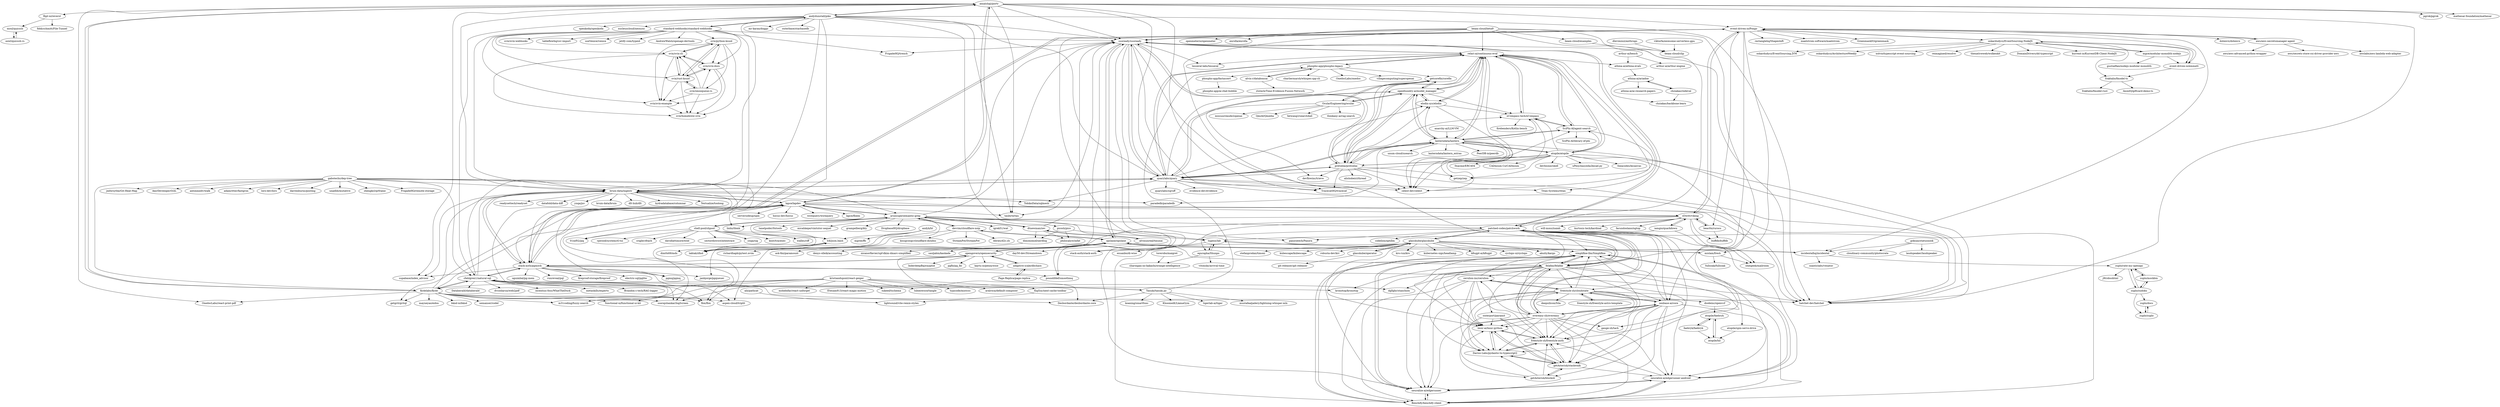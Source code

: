 digraph G {
"moul/quicssh" -> "oowl/quicssh-rs"
"torerobo/maigret" -> "sharingan-no-kakashi/orange-intelligence"
"oskardudycz/EventSourcing.NodeJS" -> "event-driven-io/emmett"
"oskardudycz/EventSourcing.NodeJS" -> "mgce/modular-monolith-nodejs"
"oskardudycz/EventSourcing.NodeJS" -> "xolvio/typescript-event-sourcing" ["e"=1]
"oskardudycz/EventSourcing.NodeJS" -> "reimagined/resolve" ["e"=1]
"oskardudycz/EventSourcing.NodeJS" -> "thenativeweb/wolkenkit" ["e"=1]
"oskardudycz/EventSourcing.NodeJS" -> "DomainDrivers/dd-typescript" ["e"=1]
"oskardudycz/EventSourcing.NodeJS" -> "kurrent-io/KurrentDB-Client-NodeJS" ["e"=1]
"oskardudycz/EventSourcing.NodeJS" -> "fraktalio/fmodel-ts"
"oskardudycz/EventSourcing.NodeJS" -> "oskardudycz/EventSourcing.JVM" ["e"=1]
"oskardudycz/EventSourcing.NodeJS" -> "oskardudycz/ArchitectureWeekly" ["e"=1]
"oskardudycz/EventSourcing.NodeJS" -> "event-driven-io/Pongo"
"mgce/modular-monolith-nodejs" -> "gustialfian/nodejs-modular-monolith"
"mgce/modular-monolith-nodejs" -> "oskardudycz/EventSourcing.NodeJS"
"mgce/modular-monolith-nodejs" -> "event-driven-io/emmett"
"svix/python-ksuid" -> "svix/svix-cli"
"svix/python-ksuid" -> "svix/svix-docs"
"svix/python-ksuid" -> "svix/rust-ksuid"
"svix/python-ksuid" -> "svix/homebrew-svix"
"svix/python-ksuid" -> "svix/svix-example"
"svix/python-ksuid" -> "svix/omniqueue-rs"
"svix/svix-docs" -> "svix/svix-cli"
"svix/svix-docs" -> "svix/homebrew-svix"
"svix/svix-docs" -> "svix/rust-ksuid"
"svix/svix-docs" -> "svix/svix-example"
"svix/svix-cli" -> "svix/svix-docs"
"svix/svix-cli" -> "svix/rust-ksuid"
"svix/svix-cli" -> "svix/homebrew-svix"
"svix/svix-cli" -> "svix/svix-example"
"svix/svix-cli" -> "svix/python-ksuid"
"zuplo/docs" -> "zuplo/zuplo"
"fraktalio/fmodel-ts" -> "AxonIQ/giftcard-demo-ts"
"fraktalio/fmodel-ts" -> "fraktalio/fmodel-rust"
"svix/rust-ksuid" -> "svix/svix-docs"
"svix/rust-ksuid" -> "svix/svix-cli"
"svix/rust-ksuid" -> "svix/homebrew-svix"
"svix/rust-ksuid" -> "svix/svix-example"
"svix/rust-ksuid" -> "svix/omniqueue-rs"
"svix/rust-ksuid" -> "svix/python-ksuid"
"faebryk/faebryk" -> "atopile/hil"
"faebryk/faebryk" -> "atopile/faebryk"
"picosh/pico" -> "philocalyst/infat"
"picosh/pico" -> "dimonomid/nerdlog"
"picosh/pico" -> "lugenx/lab"
"gabotechs/dep-tree" -> "arunsupe/semantic-grep"
"gabotechs/dep-tree" -> "cfahlgren1/natural-sql"
"gabotechs/dep-tree" -> "jmforsythe/Git-Heat-Map" ["e"=1]
"gabotechs/dep-tree" -> "AmrDeveloper/GQL" ["e"=1]
"gabotechs/dep-tree" -> "bruin-data/ingestr"
"gabotechs/dep-tree" -> "antonmedv/walk" ["e"=1]
"gabotechs/dep-tree" -> "flydelabs/flyde"
"gabotechs/dep-tree" -> "adamritter/fastgron" ["e"=1]
"gabotechs/dep-tree" -> "linhx/tbmk" ["e"=1]
"gabotechs/dep-tree" -> "loro-dev/loro" ["e"=1]
"gabotechs/dep-tree" -> "darrenburns/posting" ["e"=1]
"gabotechs/dep-tree" -> "unadlib/mutative" ["e"=1]
"gabotechs/dep-tree" -> "zhengkyl/qrframe" ["e"=1]
"gabotechs/dep-tree" -> "01mf02/jaq" ["e"=1]
"gabotechs/dep-tree" -> "FrigadeHQ/remote-storage" ["e"=1]
"flydelabs/flyde" -> "hatchet-dev/hatchet" ["e"=1]
"flydelabs/flyde" -> "cfahlgren1/natural-sql"
"flydelabs/flyde" -> "soorajshankar/logScreen"
"flydelabs/flyde" -> "semanser/codel" ["e"=1]
"flydelabs/flyde" -> "amalshaji/portr"
"flydelabs/flyde" -> "mayneyao/eidos" ["e"=1]
"flydelabs/flyde" -> "lapce/lapdev"
"flydelabs/flyde" -> "functional-ui/functional-ui-kit" ["e"=1]
"flydelabs/flyde" -> "bruin-data/ingestr"
"flydelabs/flyde" -> "aspen-cloud/triplit" ["e"=1]
"flydelabs/flyde" -> "flox/flox" ["e"=1]
"flydelabs/flyde" -> "OnedocLabs/react-print-pdf" ["e"=1]
"flydelabs/flyde" -> "getgrit/gritql" ["e"=1]
"flydelabs/flyde" -> "m31coding/fuzzy-search" ["e"=1]
"flydelabs/flyde" -> "bknd-io/bknd" ["e"=1]
"glasskube/operator" -> "git-releaser/git-releaser"
"glasskube/operator" -> "glasskube/glasskube"
"phospho-app/phospho-legacy" -> "phospho-app/fastassert"
"phospho-app/phospho-legacy" -> "OnedocLabs/onedoc"
"phospho-app/phospho-legacy" -> "relari-ai/continuous-eval"
"phospho-app/phospho-legacy" -> "getcorefin/corefin"
"phospho-app/phospho-legacy" -> "villagecomputing/superopenai"
"phospho-app/phospho-legacy" -> "charliermarsh/whisper.cpp-cli"
"phospho-app/phospho-legacy" -> "alvin-r/databonsai"
"lanterndata/lantern" -> "nCompass-tech/nCompass"
"lanterndata/lantern" -> "celest-dev/celest" ["e"=1]
"lanterndata/lantern" -> "relari-ai/continuous-eval"
"lanterndata/lantern" -> "SciPhi-AI/agent-search"
"lanterndata/lantern" -> "getzep/zep" ["e"=1]
"lanterndata/lantern" -> "openfoundry-ai/model_manager"
"lanterndata/lantern" -> "atopile/atopile"
"lanterndata/lantern" -> "quarylabs/quary"
"lanterndata/lantern" -> "paradedb/paradedb" ["e"=1]
"lanterndata/lantern" -> "hatchet-dev/hatchet" ["e"=1]
"lanterndata/lantern" -> "pretzelai/pretzelai"
"lanterndata/lantern" -> "lanterndata/lantern_extras"
"lanterndata/lantern" -> "elodin-sys/elodin"
"lanterndata/lantern" -> "PeerDB-io/peerdb" ["e"=1]
"lanterndata/lantern" -> "unum-cloud/usearch" ["e"=1]
"standard-webhooks/standard-webhooks" -> "svix/svix-webhooks" ["e"=1]
"standard-webhooks/standard-webhooks" -> "andydunstall/piko"
"standard-webhooks/standard-webhooks" -> "tableflowhq/csv-import" ["e"=1]
"standard-webhooks/standard-webhooks" -> "svix/rust-ksuid"
"standard-webhooks/standard-webhooks" -> "svix/svix-docs"
"standard-webhooks/standard-webhooks" -> "ssoready/ssoready"
"standard-webhooks/standard-webhooks" -> "FrigadeHQ/trench" ["e"=1]
"standard-webhooks/standard-webhooks" -> "useVenice/venice" ["e"=1]
"standard-webhooks/standard-webhooks" -> "svix/svix-example"
"standard-webhooks/standard-webhooks" -> "bruin-data/ingestr"
"standard-webhooks/standard-webhooks" -> "jetify-com/typeid" ["e"=1]
"standard-webhooks/standard-webhooks" -> "svix/svix-cli"
"standard-webhooks/standard-webhooks" -> "AndrewWalsh/openapi-devtools" ["e"=1]
"standard-webhooks/standard-webhooks" -> "stack-auth/pgmock"
"standard-webhooks/standard-webhooks" -> "svix/python-ksuid"
"anarchy-ai/LLM-VM" -> "lanterndata/lantern"
"event-driven-io/emmett" -> "oskardudycz/EventSourcing.NodeJS"
"event-driven-io/emmett" -> "fraktalio/fmodel-ts"
"svix/omniqueue-rs" -> "svix/homebrew-svix"
"svix/omniqueue-rs" -> "svix/svix-docs"
"svix/omniqueue-rs" -> "svix/svix-example"
"svix/omniqueue-rs" -> "svix/rust-ksuid"
"svix/omniqueue-rs" -> "svix/svix-cli"
"oowl/quicssh-rs" -> "moul/quicssh"
"arthur-ai/bench" -> "arthur-ai/arthur-engine"
"arthur-ai/bench" -> "athina-ai/athina-evals"
"h4l/json.bash" -> "laktak/zfind"
"h4l/json.bash" -> "dim0x69/mdx"
"svix/svix-example" -> "svix/homebrew-svix"
"athina-ai/ariadne" -> "chziakas/redeval"
"athina-ai/ariadne" -> "chziakas/backbone-learn"
"athina-ai/ariadne" -> "athina-ai/ai-research-papers"
"zuplo/rate-my-openapi" -> "zuplo/mockbin"
"zuplo/rate-my-openapi" -> "j9t/obsohtml"
"zuplo/rate-my-openapi" -> "zuplo/zudoku"
"beam-cloud/examples" -> "beam-cloud/clip"
"dleviminzi/anthrogo" -> "beam-cloud/clip"
"zuplo/zuplo" -> "zuplo/docs"
"quarylabs/quary" -> "pretzelai/pretzelai"
"quarylabs/quary" -> "quarylabs/sqruff" ["e"=1]
"quarylabs/quary" -> "ssoready/ssoready"
"quarylabs/quary" -> "relari-ai/continuous-eval"
"quarylabs/quary" -> "TobikoData/sqlmesh" ["e"=1]
"quarylabs/quary" -> "hatchet-dev/hatchet" ["e"=1]
"quarylabs/quary" -> "TracecatHQ/tracecat" ["e"=1]
"quarylabs/quary" -> "getcorefin/corefin"
"quarylabs/quary" -> "evidence-dev/evidence" ["e"=1]
"quarylabs/quary" -> "openfoundry-ai/model_manager"
"quarylabs/quary" -> "lanterndata/lantern"
"quarylabs/quary" -> "celest-dev/celest" ["e"=1]
"quarylabs/quary" -> "elodin-sys/elodin"
"quarylabs/quary" -> "Titan-Systems/titan" ["e"=1]
"quarylabs/quary" -> "bruin-data/ingestr"
"amalshaji/portr" -> "andydunstall/piko"
"amalshaji/portr" -> "lapce/lapdev"
"amalshaji/portr" -> "taubyte/tau" ["e"=1]
"amalshaji/portr" -> "bruin-data/ingestr"
"amalshaji/portr" -> "event-driven-io/Pongo"
"amalshaji/portr" -> "ssoready/ssoready"
"amalshaji/portr" -> "flydelabs/flyde"
"amalshaji/portr" -> "OnedocLabs/react-print-pdf" ["e"=1]
"amalshaji/portr" -> "hatchet-dev/hatchet" ["e"=1]
"amalshaji/portr" -> "quarylabs/quary"
"amalshaji/portr" -> "supabase/index_advisor" ["e"=1]
"amalshaji/portr" -> "TracecatHQ/tracecat" ["e"=1]
"amalshaji/portr" -> "pgrok/pgrok" ["e"=1]
"amalshaji/portr" -> "mathesar-foundation/mathesar" ["e"=1]
"amalshaji/portr" -> "flipt-io/reverst"
"flipt-io/reverst" -> "fiddyschmitt/File-Tunnel" ["e"=1]
"flipt-io/reverst" -> "moul/quicssh"
"elodin-sys/elodin" -> "nCompass-tech/nCompass"
"elodin-sys/elodin" -> "celest-dev/celest" ["e"=1]
"elodin-sys/elodin" -> "relari-ai/continuous-eval"
"elodin-sys/elodin" -> "openfoundry-ai/model_manager"
"kristiandupont/react-geiger" -> "mohebifar/react-unforget" ["e"=1]
"kristiandupont/react-geiger" -> "m31coding/fuzzy-search" ["e"=1]
"kristiandupont/react-geiger" -> "soorajshankar/logScreen"
"kristiandupont/react-geiger" -> "Etesam913/react-magic-motion" ["e"=1]
"kristiandupont/react-geiger" -> "KajSzy/next-cache-toolbar"
"kristiandupont/react-geiger" -> "functional-ui/functional-ui-kit" ["e"=1]
"kristiandupont/react-geiger" -> "lukeed/tschema" ["e"=1]
"kristiandupont/react-geiger" -> "lubieowoce/tangle" ["e"=1]
"kristiandupont/react-geiger" -> "flydelabs/flyde"
"kristiandupont/react-geiger" -> "typicode/mistcss" ["e"=1]
"kristiandupont/react-geiger" -> "aralroca/default-composer"
"pretzelai/pretzelai" -> "quarylabs/quary"
"pretzelai/pretzelai" -> "TracecatHQ/tracecat" ["e"=1]
"pretzelai/pretzelai" -> "ssoready/ssoready"
"pretzelai/pretzelai" -> "openfoundry-ai/model_manager"
"pretzelai/pretzelai" -> "relari-ai/continuous-eval"
"pretzelai/pretzelai" -> "celest-dev/celest" ["e"=1]
"pretzelai/pretzelai" -> "lanterndata/lantern"
"pretzelai/pretzelai" -> "nCompass-tech/nCompass"
"pretzelai/pretzelai" -> "hatchet-dev/hatchet" ["e"=1]
"pretzelai/pretzelai" -> "SciPhi-AI/agent-search"
"pretzelai/pretzelai" -> "elodin-sys/elodin"
"pretzelai/pretzelai" -> "devflowinc/trieve" ["e"=1]
"pretzelai/pretzelai" -> "getcorefin/corefin"
"pretzelai/pretzelai" -> "getzep/zep" ["e"=1]
"pretzelai/pretzelai" -> "alishobeiri/thread" ["e"=1]
"shell-pool/shpool" -> "arunsupe/semantic-grep"
"shell-pool/shpool" -> "h4l/json.bash"
"shell-pool/shpool" -> "davidlattimore/wild" ["e"=1]
"shell-pool/shpool" -> "sectordistrict/intentrace" ["e"=1]
"shell-pool/shpool" -> "ynqa/sig" ["e"=1]
"shell-pool/shpool" -> "01mf02/jaq" ["e"=1]
"shell-pool/shpool" -> "kxxt/tracexec"
"shell-pool/shpool" -> "walles/riff" ["e"=1]
"shell-pool/shpool" -> "rgwood/systemctl-tui" ["e"=1]
"shell-pool/shpool" -> "flox/flox" ["e"=1]
"shell-pool/shpool" -> "crigler/dtach" ["e"=1]
"glasskube/glasskube" -> "kubernetes-sigs/headlamp" ["e"=1]
"glasskube/glasskube" -> "patched-codes/patchwork"
"glasskube/glasskube" -> "k8sgpt-ai/k8sgpt" ["e"=1]
"glasskube/glasskube" -> "simplifine-llm/Simplifine"
"glasskube/glasskube" -> "felafax/felafax"
"glasskube/glasskube" -> "glasskube/operator"
"glasskube/glasskube" -> "cyclops-ui/cyclops" ["e"=1]
"glasskube/glasskube" -> "akuity/kargo" ["e"=1]
"glasskube/glasskube" -> "Benchify/benchify-client"
"glasskube/glasskube" -> "stefanprodan/timoni" ["e"=1]
"glasskube/glasskube" -> "kubescape/kubescape" ["e"=1]
"glasskube/glasskube" -> "robusta-dev/krr" ["e"=1]
"glasskube/glasskube" -> "neuralize-ai/edgerunner"
"glasskube/glasskube" -> "stack-auth/stack-auth" ["e"=1]
"glasskube/glasskube" -> "kro-run/kro" ["e"=1]
"goksan/statusnook" -> "laudspeaker/laudspeaker" ["e"=1]
"goksan/statusnook" -> "incidentalhq/incidental"
"goksan/statusnook" -> "cloudinary-community/photocrate"
"lapce/lapdev" -> "bruin-data/ingestr"
"lapce/lapdev" -> "amalshaji/portr"
"lapce/lapdev" -> "hatchet-dev/hatchet" ["e"=1]
"lapce/lapdev" -> "hocus-dev/hocus" ["e"=1]
"lapce/lapdev" -> "wirequery/wirequery"
"lapce/lapdev" -> "getgrit/gritql" ["e"=1]
"lapce/lapdev" -> "flox/flox" ["e"=1]
"lapce/lapdev" -> "arunsupe/semantic-grep"
"lapce/lapdev" -> "stack-auth/pgmock"
"lapce/lapdev" -> "lapce/floem" ["e"=1]
"lapce/lapdev" -> "d3witt/viking"
"lapce/lapdev" -> "soorajshankar/logScreen"
"lapce/lapdev" -> "ssoready/ssoready"
"lapce/lapdev" -> "serversideup/spin" ["e"=1]
"lapce/lapdev" -> "taubyte/tau" ["e"=1]
"atopile/atopile" -> "celest-dev/celest" ["e"=1]
"atopile/atopile" -> "nCompass-tech/nCompass"
"atopile/atopile" -> "relari-ai/continuous-eval"
"atopile/atopile" -> "atopile/spin-servo-drive"
"atopile/atopile" -> "lanterndata/lantern"
"atopile/atopile" -> "CADmium-Co/CADmium" ["e"=1]
"atopile/atopile" -> "devbisme/skidl" ["e"=1]
"atopile/atopile" -> "SciPhi-AI/agent-search"
"atopile/atopile" -> "uPesy/easyeda2kicad.py" ["e"=1]
"atopile/atopile" -> "theacodes/kicanvas" ["e"=1]
"atopile/atopile" -> "getzep/zep" ["e"=1]
"atopile/atopile" -> "quarylabs/quary"
"atopile/atopile" -> "hatchet-dev/hatchet" ["e"=1]
"atopile/atopile" -> "pretzelai/pretzelai"
"atopile/atopile" -> "0xacme/ERC404" ["e"=1]
"bruin-data/ingestr" -> "bruin-data/bruin" ["e"=1]
"bruin-data/ingestr" -> "dlt-hub/dlt" ["e"=1]
"bruin-data/ingestr" -> "TobikoData/sqlmesh" ["e"=1]
"bruin-data/ingestr" -> "lapce/lapdev"
"bruin-data/ingestr" -> "hatchet-dev/hatchet" ["e"=1]
"bruin-data/ingestr" -> "quarylabs/quary"
"bruin-data/ingestr" -> "hydradatabase/columnar" ["e"=1]
"bruin-data/ingestr" -> "Textualize/toolong" ["e"=1]
"bruin-data/ingestr" -> "readysettech/readyset" ["e"=1]
"bruin-data/ingestr" -> "datafold/data-diff" ["e"=1]
"bruin-data/ingestr" -> "paradedb/paradedb" ["e"=1]
"bruin-data/ingestr" -> "flox/flox" ["e"=1]
"bruin-data/ingestr" -> "stack-auth/pgmock"
"bruin-data/ingestr" -> "ynqa/jnv" ["e"=1]
"bruin-data/ingestr" -> "supabase/index_advisor" ["e"=1]
"andydunstall/piko" -> "amalshaji/portr"
"andydunstall/piko" -> "hatchet-dev/hatchet" ["e"=1]
"andydunstall/piko" -> "taubyte/tau" ["e"=1]
"andydunstall/piko" -> "standard-webhooks/standard-webhooks"
"andydunstall/piko" -> "quarylabs/quary"
"andydunstall/piko" -> "ssoready/ssoready"
"andydunstall/piko" -> "pgmq/pgmq" ["e"=1]
"andydunstall/piko" -> "bruin-data/ingestr"
"andydunstall/piko" -> "openkoda/openkoda" ["e"=1]
"andydunstall/piko" -> "cfahlgren1/natural-sql"
"andydunstall/piko" -> "nucleuscloud/neosync" ["e"=1]
"andydunstall/piko" -> "mr-karan/doggo" ["e"=1]
"andydunstall/piko" -> "stack-auth/pgmock"
"andydunstall/piko" -> "picosh/pico"
"andydunstall/piko" -> "outerbase/starbasedb" ["e"=1]
"beac0n/ruroco" -> "buffdb/buffdb"
"beac0n/ruroco" -> "d3witt/viking"
"ssoready/ssoready" -> "quarylabs/quary"
"ssoready/ssoready" -> "relari-ai/continuous-eval"
"ssoready/ssoready" -> "hatchet-dev/hatchet" ["e"=1]
"ssoready/ssoready" -> "patched-codes/patchwork"
"ssoready/ssoready" -> "pretzelai/pretzelai"
"ssoready/ssoready" -> "tesseral-labs/tesseral"
"ssoready/ssoready" -> "TracecatHQ/tracecat" ["e"=1]
"ssoready/ssoready" -> "event-driven-io/Pongo"
"ssoready/ssoready" -> "opslane/opslane"
"ssoready/ssoready" -> "celest-dev/celest" ["e"=1]
"ssoready/ssoready" -> "stack-auth/stack-auth" ["e"=1]
"ssoready/ssoready" -> "taubyte/tau" ["e"=1]
"ssoready/ssoready" -> "FrigadeHQ/trench" ["e"=1]
"ssoready/ssoready" -> "aspen-cloud/triplit" ["e"=1]
"ssoready/ssoready" -> "panoratech/Panora" ["e"=1]
"freestyle-sh/freestyle-astro-template" -> "freestyle-sh/cloudstate"
"alii/pathcat" -> "lightsound/vite-remix-stylex"
"OcularEngineering/ocular" -> "getcorefin/corefin"
"OcularEngineering/ocular" -> "openfoundry-ai/model_manager"
"OcularEngineering/ocular" -> "devflowinc/trieve" ["e"=1]
"OcularEngineering/ocular" -> "QmiAI/Qmedia" ["e"=1]
"OcularEngineering/ocular" -> "fatwang2/search4all" ["e"=1]
"OcularEngineering/ocular" -> "thinkany-ai/rag-search" ["e"=1]
"OcularEngineering/ocular" -> "missuo/claude2openai"
"patched-codes/patchwork" -> "simplifine-llm/Simplifine"
"patched-codes/patchwork" -> "Benchify/benchify-client"
"patched-codes/patchwork" -> "felafax/felafax"
"patched-codes/patchwork" -> "neuralize-ai/edgerunner"
"patched-codes/patchwork" -> "neuralize-ai/edgerunner-android"
"patched-codes/patchwork" -> "zenbase-ai/core"
"patched-codes/patchwork" -> "overeasy-sh/overeasy"
"patched-codes/patchwork" -> "freestyle-sh/cloudstate"
"patched-codes/patchwork" -> "ssoready/ssoready"
"patched-codes/patchwork" -> "lmnr-ai/lmnr-python"
"patched-codes/patchwork" -> "glasskube/glasskube"
"patched-codes/patchwork" -> "codelion/optillm" ["e"=1]
"patched-codes/patchwork" -> "gauge-sh/tach" ["e"=1]
"patched-codes/patchwork" -> "freestyle-sh/freestyle-auth"
"patched-codes/patchwork" -> "panoratech/Panora" ["e"=1]
"overeasy-sh/overeasy" -> "lmnr-ai/lmnr-python"
"overeasy-sh/overeasy" -> "freestyle-sh/freestyle-auth"
"overeasy-sh/overeasy" -> "zenbase-ai/core"
"overeasy-sh/overeasy" -> "getAsterisk/stackwalk"
"overeasy-sh/overeasy" -> "Darius-Labs/pydantic-to-typescript2"
"overeasy-sh/overeasy" -> "simplifine-llm/Simplifine"
"overeasy-sh/overeasy" -> "Benchify/benchify-client"
"overeasy-sh/overeasy" -> "neuralize-ai/edgerunner"
"overeasy-sh/overeasy" -> "getAsterisk/blockoli"
"overeasy-sh/overeasy" -> "freestyle-sh/cloudstate"
"overeasy-sh/overeasy" -> "felafax/felafax"
"overeasy-sh/overeasy" -> "patched-codes/patchwork"
"overeasy-sh/overeasy" -> "gauge-sh/tach" ["e"=1]
"overeasy-sh/overeasy" -> "neuralize-ai/edgerunner-android"
"overeasy-sh/overeasy" -> "cerulion-inc/cerulion"
"adaptive-scale/dbchaos" -> "Page-Replica/page-replica"
"adaptive-scale/dbchaos" -> "opengovern/opensecurity"
"stack-auth/pgmock" -> "supabase/index_advisor" ["e"=1]
"stack-auth/pgmock" -> "event-driven-io/Pongo"
"stack-auth/pgmock" -> "opengovern/opensecurity"
"stack-auth/pgmock" -> "oguimbal/pg-mem" ["e"=1]
"stack-auth/pgmock" -> "runreveal/pql" ["e"=1]
"stack-auth/pgmock" -> "bruin-data/ingestr"
"stack-auth/pgmock" -> "poundifdef/smoothmq" ["e"=1]
"stack-auth/pgmock" -> "lapce/lapdev"
"stack-auth/pgmock" -> "cfahlgren1/natural-sql"
"stack-auth/pgmock" -> "fireproof-storage/fireproof" ["e"=1]
"stack-auth/pgmock" -> "pgmq/pgmq" ["e"=1]
"stack-auth/pgmock" -> "electric-sql/pglite" ["e"=1]
"stack-auth/pgmock" -> "janbjorge/pgqueuer" ["e"=1]
"stack-auth/pgmock" -> "aspen-cloud/triplit" ["e"=1]
"stack-auth/pgmock" -> "hatchet-dev/hatchet" ["e"=1]
"relari-ai/continuous-eval" -> "nCompass-tech/nCompass"
"relari-ai/continuous-eval" -> "celest-dev/celest" ["e"=1]
"relari-ai/continuous-eval" -> "lanterndata/lantern"
"relari-ai/continuous-eval" -> "SciPhi-AI/agent-search"
"relari-ai/continuous-eval" -> "quarylabs/quary"
"relari-ai/continuous-eval" -> "elodin-sys/elodin"
"relari-ai/continuous-eval" -> "phospho-app/phospho-legacy"
"relari-ai/continuous-eval" -> "atopile/atopile"
"relari-ai/continuous-eval" -> "ssoready/ssoready"
"relari-ai/continuous-eval" -> "athina-ai/athina-evals"
"relari-ai/continuous-eval" -> "tesseral-labs/tesseral"
"relari-ai/continuous-eval" -> "openfoundry-ai/model_manager"
"relari-ai/continuous-eval" -> "getzep/zep" ["e"=1]
"relari-ai/continuous-eval" -> "pretzelai/pretzelai"
"relari-ai/continuous-eval" -> "Titan-Systems/titan" ["e"=1]
"incidentalhq/incidental" -> "opslane/opslane"
"incidentalhq/incidental" -> "nianticlabs/venator"
"incidentalhq/incidental" -> "zuplo/rate-my-openapi"
"cfahlgren1/natural-sql" -> "Dataherald/dataherald" ["e"=1]
"cfahlgren1/natural-sql" -> "dvcoolarun/web2pdf" ["e"=1]
"cfahlgren1/natural-sql" -> "Desbordante/desbordante-core"
"cfahlgren1/natural-sql" -> "kronotop/kronotop"
"cfahlgren1/natural-sql" -> "Tanuki/tanuki.py"
"cfahlgren1/natural-sql" -> "soorajshankar/logScreen"
"cfahlgren1/natural-sql" -> "flydelabs/flyde"
"cfahlgren1/natural-sql" -> "incentius-foss/WhatTheDuck" ["e"=1]
"cfahlgren1/natural-sql" -> "dgllghr/stanchion" ["e"=1]
"cfahlgren1/natural-sql" -> "m31coding/fuzzy-search" ["e"=1]
"cfahlgren1/natural-sql" -> "metaskills/experts" ["e"=1]
"cfahlgren1/natural-sql" -> "quarylabs/quary"
"cfahlgren1/natural-sql" -> "Brandon-c-tech/RAG-logger"
"cfahlgren1/natural-sql" -> "stack-auth/pgmock"
"cfahlgren1/natural-sql" -> "bruin-data/ingestr"
"KajSzy/next-cache-toolbar" -> "lightsound/vite-remix-stylex"
"beam-cloud/beta9" -> "beam-cloud/examples"
"beam-cloud/beta9" -> "relari-ai/continuous-eval"
"beam-cloud/beta9" -> "zenbase-ai/core"
"beam-cloud/beta9" -> "felafax/felafax"
"beam-cloud/beta9" -> "ssoready/ssoready"
"beam-cloud/beta9" -> "beam-cloud/clip"
"beam-cloud/beta9" -> "enrolla/enrolla" ["e"=1]
"beam-cloud/beta9" -> "patched-codes/patchwork"
"beam-cloud/beta9" -> "openmeterio/openmeter" ["e"=1]
"SciPhi-AI/agent-search" -> "nCompass-tech/nCompass"
"SciPhi-AI/agent-search" -> "celest-dev/celest" ["e"=1]
"SciPhi-AI/agent-search" -> "relari-ai/continuous-eval"
"SciPhi-AI/agent-search" -> "lanterndata/lantern"
"SciPhi-AI/agent-search" -> "SciPhi-AI/library-of-phi" ["e"=1]
"Tanuki/tanuki.py" -> "koaning/smartfunc" ["e"=1]
"Tanuki/tanuki.py" -> "cfahlgren1/natural-sql"
"Tanuki/tanuki.py" -> "KhoomeiK/LlamaGym" ["e"=1]
"Tanuki/tanuki.py" -> "tigerlab-ai/tiger" ["e"=1]
"Tanuki/tanuki.py" -> "mustafaaljadery/lightning-whisper-mlx" ["e"=1]
"Tanuki/tanuki.py" -> "phospho-app/phospho-legacy"
"Tanuki/tanuki.py" -> "Desbordante/desbordante-core"
"andyk/ht" -> "laktak/zfind"
"andyk/ht" -> "h4l/json.bash"
"andyk/ht" -> "mgree/ffs" ["e"=1]
"Page-Replica/page-replica" -> "adaptive-scale/dbchaos"
"getcorefin/corefin" -> "OcularEngineering/ocular"
"getcorefin/corefin" -> "openfoundry-ai/model_manager"
"athina-ai/athina-evals" -> "athina-ai/ariadne"
"iamgio/quarkdown" -> "d3witt/viking"
"iamgio/quarkdown" -> "lugenx/lab"
"iamgio/quarkdown" -> "seatgeek/mailroom" ["e"=1]
"alvin-r/databonsai" -> "ztxtech/Time-Evidence-Fusion-Network"
"alvin-r/databonsai" -> "phospho-app/phospho-legacy"
"chziakas/redeval" -> "chziakas/backbone-learn"
"chziakas/redeval" -> "athina-ai/ariadne"
"openfoundry-ai/model_manager" -> "getcorefin/corefin"
"openfoundry-ai/model_manager" -> "nCompass-tech/nCompass"
"openfoundry-ai/model_manager" -> "OcularEngineering/ocular"
"openfoundry-ai/model_manager" -> "quarylabs/quary"
"openfoundry-ai/model_manager" -> "elodin-sys/elodin"
"openfoundry-ai/model_manager" -> "relari-ai/continuous-eval"
"openfoundry-ai/model_manager" -> "pretzelai/pretzelai"
"openfoundry-ai/model_manager" -> "lanterndata/lantern"
"opengovern/opensecurity" -> "kaytu-io/pennywise" ["e"=1]
"opengovern/opensecurity" -> "InderdeepBajwa/gitid" ["e"=1]
"opengovern/opensecurity" -> "stack-auth/pgmock"
"opengovern/opensecurity" -> "adaptive-scale/dbchaos"
"opengovern/opensecurity" -> "Desbordante/desbordante-core"
"opengovern/opensecurity" -> "opslane/opslane"
"opengovern/opensecurity" -> "pgflo/pg_flo" ["e"=1]
"atopile/spin-servo-drive" -> "atopile/hil"
"zuplo/mockbin" -> "zuplo/zudoku"
"zuplo/mockbin" -> "zuplo/rate-my-openapi"
"getAsterisk/stackwalk" -> "freestyle-sh/freestyle-auth"
"getAsterisk/stackwalk" -> "getAsterisk/blockoli"
"getAsterisk/stackwalk" -> "lmnr-ai/lmnr-python"
"getAsterisk/stackwalk" -> "Darius-Labs/pydantic-to-typescript2"
"getAsterisk/stackwalk" -> "neuralize-ai/edgerunner-android"
"getAsterisk/blockoli" -> "getAsterisk/stackwalk"
"getAsterisk/blockoli" -> "freestyle-sh/freestyle-auth"
"getAsterisk/blockoli" -> "lmnr-ai/lmnr-python"
"getAsterisk/blockoli" -> "Darius-Labs/pydantic-to-typescript2"
"nCompass-tech/nCompass" -> "celest-dev/celest" ["e"=1]
"nCompass-tech/nCompass" -> "relari-ai/continuous-eval"
"nCompass-tech/nCompass" -> "SciPhi-AI/agent-search"
"nCompass-tech/nCompass" -> "firebenders/Kotlin-bench"
"Benchify/benchify-client" -> "neuralize-ai/edgerunner"
"Benchify/benchify-client" -> "neuralize-ai/edgerunner-android"
"Benchify/benchify-client" -> "simplifine-llm/Simplifine"
"viktorfa/awesome-serverless-gpu" -> "beam-cloud/clip"
"phospho-app/fastassert" -> "phospho-app/ai-chat-bubble"
"devrim/cloudflare-noip" -> "ddries/d2c.sh"
"devrim/cloudflare-noip" -> "kissgyorgy/cloudflare-dyndns"
"devrim/cloudflare-noip" -> "arunsupe/semantic-grep"
"devrim/cloudflare-noip" -> "opslane/opslane"
"devrim/cloudflare-noip" -> "StreamPot/StreamPot" ["e"=1]
"devrim/cloudflare-noip" -> "janbjorge/pgqueuer" ["e"=1]
"d3witt/viking" -> "will-moss/isaiah" ["e"=1]
"d3witt/viking" -> "beac0n/ruroco"
"d3witt/viking" -> "buffdb/buffdb"
"d3witt/viking" -> "iamgio/quarkdown"
"d3witt/viking" -> "kronotop/kronotop"
"d3witt/viking" -> "seatgeek/mailroom" ["e"=1]
"d3witt/viking" -> "event-driven-io/Pongo"
"d3witt/viking" -> "egurapha/Shunpo"
"d3witt/viking" -> "laktak/zfind"
"d3witt/viking" -> "linhx/tbmk" ["e"=1]
"d3witt/viking" -> "kurtosis-tech/kardinal" ["e"=1]
"d3witt/viking" -> "facundoolano/ngtop" ["e"=1]
"event-driven-io/Pongo" -> "event-driven-io/emmett"
"event-driven-io/Pongo" -> "stack-auth/pgmock"
"event-driven-io/Pongo" -> "poundifdef/smoothmq" ["e"=1]
"event-driven-io/Pongo" -> "d3witt/viking"
"event-driven-io/Pongo" -> "ssoready/ssoready"
"event-driven-io/Pongo" -> "aws/aws-secretsmanager-agent"
"event-driven-io/Pongo" -> "dotenvx/dotenvx" ["e"=1]
"event-driven-io/Pongo" -> "incidentalhq/incidental"
"event-driven-io/Pongo" -> "beac0n/ruroco"
"event-driven-io/Pongo" -> "dgllghr/stanchion" ["e"=1]
"event-driven-io/Pongo" -> "mislam/fresh"
"event-driven-io/Pongo" -> "rectanglehq/Shapeshift"
"event-driven-io/Pongo" -> "maelstrom-software/maelstrom" ["e"=1]
"event-driven-io/Pongo" -> "oskardudycz/EventSourcing.NodeJS"
"event-driven-io/Pongo" -> "GreenmaskIO/greenmask" ["e"=1]
"felafax/felafax" -> "Benchify/benchify-client"
"felafax/felafax" -> "simplifine-llm/Simplifine"
"felafax/felafax" -> "neuralize-ai/edgerunner"
"felafax/felafax" -> "neuralize-ai/edgerunner-android"
"felafax/felafax" -> "patched-codes/patchwork"
"felafax/felafax" -> "lmnr-ai/lmnr-python"
"felafax/felafax" -> "freestyle-sh/freestyle-auth"
"felafax/felafax" -> "zenbase-ai/core"
"felafax/felafax" -> "cerulion-inc/cerulion"
"felafax/felafax" -> "freestyle-sh/cloudstate"
"felafax/felafax" -> "Darius-Labs/pydantic-to-typescript2"
"felafax/felafax" -> "overeasy-sh/overeasy"
"felafax/felafax" -> "outerport/paramit"
"felafax/felafax" -> "getAsterisk/stackwalk"
"freestyle-sh/cloudstate" -> "cerulion-inc/cerulion"
"freestyle-sh/cloudstate" -> "freestyle-sh/freestyle-astro-template"
"freestyle-sh/cloudstate" -> "lmnr-ai/lmnr-python"
"freestyle-sh/cloudstate" -> "getAsterisk/stackwalk"
"freestyle-sh/cloudstate" -> "deepsilicon/Sila"
"freestyle-sh/cloudstate" -> "neuralize-ai/edgerunner"
"freestyle-sh/cloudstate" -> "Darius-Labs/pydantic-to-typescript2"
"freestyle-sh/cloudstate" -> "Benchify/benchify-client"
"freestyle-sh/cloudstate" -> "freestyle-sh/freestyle-auth"
"freestyle-sh/cloudstate" -> "simplifine-llm/Simplifine"
"freestyle-sh/cloudstate" -> "zenbase-ai/core"
"freestyle-sh/cloudstate" -> "diodeinc/openvcf"
"Darius-Labs/pydantic-to-typescript2" -> "freestyle-sh/freestyle-auth"
"Darius-Labs/pydantic-to-typescript2" -> "lmnr-ai/lmnr-python"
"Darius-Labs/pydantic-to-typescript2" -> "getAsterisk/stackwalk"
"cerulion-inc/cerulion" -> "freestyle-sh/cloudstate"
"cerulion-inc/cerulion" -> "Benchify/benchify-client"
"cerulion-inc/cerulion" -> "freestyle-sh/freestyle-auth"
"cerulion-inc/cerulion" -> "neuralize-ai/edgerunner"
"cerulion-inc/cerulion" -> "lmnr-ai/lmnr-python"
"cerulion-inc/cerulion" -> "Darius-Labs/pydantic-to-typescript2"
"cerulion-inc/cerulion" -> "neuralize-ai/edgerunner-android"
"cerulion-inc/cerulion" -> "simplifine-llm/Simplifine"
"arunsupe/semantic-grep" -> "devrim/cloudflare-noip"
"arunsupe/semantic-grep" -> "igrek51/wat" ["e"=1]
"arunsupe/semantic-grep" -> "laktak/zfind"
"arunsupe/semantic-grep" -> "tanelpoder/0xtools" ["e"=1]
"arunsupe/semantic-grep" -> "shell-pool/shpool"
"arunsupe/semantic-grep" -> "patched-codes/patchwork"
"arunsupe/semantic-grep" -> "poundifdef/smoothmq" ["e"=1]
"arunsupe/semantic-grep" -> "lapce/lapdev"
"arunsupe/semantic-grep" -> "lugenx/lab"
"arunsupe/semantic-grep" -> "micahkepe/vimtutor-sequel"
"arunsupe/semantic-grep" -> "ssoready/ssoready"
"arunsupe/semantic-grep" -> "grampelberg/kty" ["e"=1]
"arunsupe/semantic-grep" -> "dtnewman/zev"
"arunsupe/semantic-grep" -> "DropbaseHQ/dropbase" ["e"=1]
"arunsupe/semantic-grep" -> "h4l/json.bash"
"opslane/opslane" -> "incidentalhq/incidental"
"opslane/opslane" -> "ssoready/ssoready"
"opslane/opslane" -> "opengovern/opensecurity"
"opslane/opslane" -> "nicanorflavier/spf-dkim-dmarc-simplified" ["e"=1]
"opslane/opslane" -> "devrim/cloudflare-noip"
"opslane/opslane" -> "sauljabin/kaskade" ["e"=1]
"opslane/opslane" -> "ask-fini/paramount"
"opslane/opslane" -> "denys-olleik/accounting"
"opslane/opslane" -> "felafax/felafax"
"aws/aws-secretsmanager-agent" -> "aws/secrets-store-csi-driver-provider-aws" ["e"=1]
"aws/aws-secretsmanager-agent" -> "event-driven-io/Pongo"
"aws/aws-secretsmanager-agent" -> "awslabs/aws-lambda-web-adapter" ["e"=1]
"aws/aws-secretsmanager-agent" -> "aws/aws-advanced-python-wrapper"
"egurapha/Shunpo" -> "lugenx/lab"
"egurapha/Shunpo" -> "vitonsky/arrival-time" ["e"=1]
"egurapha/Shunpo" -> "sharingan-no-kakashi/orange-intelligence"
"zenbase-ai/core" -> "lmnr-ai/lmnr-python"
"zenbase-ai/core" -> "freestyle-sh/freestyle-auth"
"zenbase-ai/core" -> "Darius-Labs/pydantic-to-typescript2"
"zenbase-ai/core" -> "getAsterisk/stackwalk"
"zenbase-ai/core" -> "getAsterisk/blockoli"
"zenbase-ai/core" -> "neuralize-ai/edgerunner"
"zenbase-ai/core" -> "Benchify/benchify-client"
"zenbase-ai/core" -> "neuralize-ai/edgerunner-android"
"zenbase-ai/core" -> "simplifine-llm/Simplifine"
"zenbase-ai/core" -> "freestyle-sh/cloudstate"
"zenbase-ai/core" -> "overeasy-sh/overeasy"
"laktak/zfind" -> "h4l/json.bash"
"zuplo/zudoku" -> "zuplo/mockbin"
"zuplo/zudoku" -> "zuplo/zuplo"
"zuplo/zudoku" -> "zuplo/docs"
"zuplo/zudoku" -> "zuplo/rate-my-openapi"
"lmnr-ai/lmnr-python" -> "freestyle-sh/freestyle-auth"
"lmnr-ai/lmnr-python" -> "Darius-Labs/pydantic-to-typescript2"
"lmnr-ai/lmnr-python" -> "getAsterisk/stackwalk"
"freestyle-sh/freestyle-auth" -> "lmnr-ai/lmnr-python"
"freestyle-sh/freestyle-auth" -> "Darius-Labs/pydantic-to-typescript2"
"freestyle-sh/freestyle-auth" -> "getAsterisk/stackwalk"
"neuralize-ai/edgerunner" -> "Benchify/benchify-client"
"neuralize-ai/edgerunner" -> "neuralize-ai/edgerunner-android"
"neuralize-ai/edgerunner" -> "simplifine-llm/Simplifine"
"simplifine-llm/Simplifine" -> "Benchify/benchify-client"
"simplifine-llm/Simplifine" -> "neuralize-ai/edgerunner"
"simplifine-llm/Simplifine" -> "neuralize-ai/edgerunner-android"
"simplifine-llm/Simplifine" -> "felafax/felafax"
"simplifine-llm/Simplifine" -> "lmnr-ai/lmnr-python"
"simplifine-llm/Simplifine" -> "freestyle-sh/freestyle-auth"
"outerport/paramit" -> "freestyle-sh/freestyle-auth"
"outerport/paramit" -> "lmnr-ai/lmnr-python"
"outerport/paramit" -> "getAsterisk/stackwalk"
"outerport/paramit" -> "Darius-Labs/pydantic-to-typescript2"
"atopile/faebryk" -> "atopile/hil"
"atopile/faebryk" -> "faebryk/faebryk"
"neuralize-ai/edgerunner-android" -> "Benchify/benchify-client"
"neuralize-ai/edgerunner-android" -> "neuralize-ai/edgerunner"
"neuralize-ai/edgerunner-android" -> "simplifine-llm/Simplifine"
"neuralize-ai/edgerunner-android" -> "freestyle-sh/freestyle-auth"
"diodeinc/openvcf" -> "atopile/faebryk"
"dtnewman/zev" -> "alvinunreal/tmuxai"
"dtnewman/zev" -> "dimonomid/nerdlog"
"dtnewman/zev" -> "philocalyst/infat"
"dtnewman/zev" -> "arunsupe/semantic-grep"
"dtnewman/zev" -> "ssoready/ssoready"
"mislam/fresh" -> "lugenx/lab"
"mislam/fresh" -> "fullsoak/fullsoak"
"mislam/fresh" -> "seatgeek/mailroom" ["e"=1]
"dimonomid/nerdlog" -> "richardhapb/pytest.nvim"
"lugenx/lab" -> "mislam/fresh"
"lugenx/lab" -> "egurapha/Shunpo"
"lugenx/lab" -> "exuanbo/di-wise"
"alvinunreal/tmuxai" -> "day50-dev/Streamdown"
"alvinunreal/tmuxai" -> "dtnewman/zev"
"atopile/hil" -> "atopile/faebryk"
"moul/quicssh" ["l"="4.054,13.084"]
"oowl/quicssh-rs" ["l"="4.079,13.109"]
"torerobo/maigret" ["l"="3.875,12.563"]
"sharingan-no-kakashi/orange-intelligence" ["l"="3.871,12.606"]
"oskardudycz/EventSourcing.NodeJS" ["l"="3.904,12.704"]
"event-driven-io/emmett" ["l"="3.904,12.68"]
"mgce/modular-monolith-nodejs" ["l"="3.935,12.675"]
"xolvio/typescript-event-sourcing" ["l"="2.662,-20.862"]
"reimagined/resolve" ["l"="0.9,-27.745"]
"thenativeweb/wolkenkit" ["l"="1.575,-20.905"]
"DomainDrivers/dd-typescript" ["l"="24.414,-31.458"]
"kurrent-io/KurrentDB-Client-NodeJS" ["l"="1.663,-20.977"]
"fraktalio/fmodel-ts" ["l"="3.922,12.646"]
"oskardudycz/EventSourcing.JVM" ["l"="24.411,-31.539"]
"oskardudycz/ArchitectureWeekly" ["l"="-34.094,-0.914"]
"event-driven-io/Pongo" ["l"="3.844,12.781"]
"gustialfian/nodejs-modular-monolith" ["l"="3.957,12.657"]
"svix/python-ksuid" ["l"="3.879,13.047"]
"svix/svix-cli" ["l"="3.887,13.034"]
"svix/svix-docs" ["l"="3.891,13.022"]
"svix/rust-ksuid" ["l"="3.902,13.033"]
"svix/homebrew-svix" ["l"="3.894,13.045"]
"svix/svix-example" ["l"="3.878,13.027"]
"svix/omniqueue-rs" ["l"="3.904,13.052"]
"zuplo/docs" ["l"="3.579,12.588"]
"zuplo/zuplo" ["l"="3.565,12.595"]
"AxonIQ/giftcard-demo-ts" ["l"="3.94,12.628"]
"fraktalio/fmodel-rust" ["l"="3.935,12.611"]
"faebryk/faebryk" ["l"="3.546,13.031"]
"atopile/hil" ["l"="3.569,13.033"]
"atopile/faebryk" ["l"="3.553,13.012"]
"picosh/pico" ["l"="3.79,12.773"]
"philocalyst/infat" ["l"="3.763,12.745"]
"dimonomid/nerdlog" ["l"="3.722,12.774"]
"lugenx/lab" ["l"="3.838,12.714"]
"gabotechs/dep-tree" ["l"="3.922,12.962"]
"arunsupe/semantic-grep" ["l"="3.847,12.833"]
"cfahlgren1/natural-sql" ["l"="3.887,12.949"]
"jmforsythe/Git-Heat-Map" ["l"="-12.668,-4.24"]
"AmrDeveloper/GQL" ["l"="-13.237,-7.076"]
"bruin-data/ingestr" ["l"="3.854,12.946"]
"antonmedv/walk" ["l"="-12.721,-4.276"]
"flydelabs/flyde" ["l"="3.935,12.928"]
"adamritter/fastgron" ["l"="-13.894,-5.926"]
"linhx/tbmk" ["l"="-12.544,-4.204"]
"loro-dev/loro" ["l"="-6.472,-28.352"]
"darrenburns/posting" ["l"="-13.221,-7.178"]
"unadlib/mutative" ["l"="-4.086,-29.95"]
"zhengkyl/qrframe" ["l"="16.42,-10.377"]
"01mf02/jaq" ["l"="-13.18,-6.889"]
"FrigadeHQ/remote-storage" ["l"="-3.475,-30.118"]
"hatchet-dev/hatchet" ["l"="16.196,-10.328"]
"soorajshankar/logScreen" ["l"="3.972,12.94"]
"semanser/codel" ["l"="40.99,0.437"]
"amalshaji/portr" ["l"="3.877,12.915"]
"mayneyao/eidos" ["l"="16.216,-10.369"]
"lapce/lapdev" ["l"="3.884,12.88"]
"functional-ui/functional-ui-kit" ["l"="48.397,17.574"]
"aspen-cloud/triplit" ["l"="-6.38,-28.31"]
"flox/flox" ["l"="-19.198,-20.037"]
"OnedocLabs/react-print-pdf" ["l"="-3.479,-30.032"]
"getgrit/gritql" ["l"="-13.227,-7.134"]
"m31coding/fuzzy-search" ["l"="46.516,-0.832"]
"bknd-io/bknd" ["l"="16.412,-10.338"]
"glasskube/operator" ["l"="3.501,12.944"]
"git-releaser/git-releaser" ["l"="3.471,12.953"]
"glasskube/glasskube" ["l"="3.552,12.928"]
"phospho-app/phospho-legacy" ["l"="3.796,13.099"]
"phospho-app/fastassert" ["l"="3.836,13.125"]
"OnedocLabs/onedoc" ["l"="3.814,13.127"]
"relari-ai/continuous-eval" ["l"="3.732,13.023"]
"getcorefin/corefin" ["l"="3.776,13.054"]
"villagecomputing/superopenai" ["l"="3.786,13.135"]
"charliermarsh/whisper.cpp-cli" ["l"="3.777,13.161"]
"alvin-r/databonsai" ["l"="3.817,13.158"]
"lanterndata/lantern" ["l"="3.719,13.045"]
"nCompass-tech/nCompass" ["l"="3.711,13.027"]
"celest-dev/celest" ["l"="59.795,-22.461"]
"SciPhi-AI/agent-search" ["l"="3.695,13.016"]
"getzep/zep" ["l"="40.993,0.671"]
"openfoundry-ai/model_manager" ["l"="3.758,13.034"]
"atopile/atopile" ["l"="3.682,13.047"]
"quarylabs/quary" ["l"="3.779,12.993"]
"paradedb/paradedb" ["l"="3.815,13.535"]
"pretzelai/pretzelai" ["l"="3.735,12.998"]
"lanterndata/lantern_extras" ["l"="3.709,13.083"]
"elodin-sys/elodin" ["l"="3.745,13.049"]
"PeerDB-io/peerdb" ["l"="3.77,13.569"]
"unum-cloud/usearch" ["l"="-1.175,4.057"]
"standard-webhooks/standard-webhooks" ["l"="3.857,12.989"]
"svix/svix-webhooks" ["l"="16.157,-10.147"]
"andydunstall/piko" ["l"="3.82,12.924"]
"tableflowhq/csv-import" ["l"="41.097,1.27"]
"ssoready/ssoready" ["l"="3.763,12.914"]
"FrigadeHQ/trench" ["l"="16.403,-10.306"]
"useVenice/venice" ["l"="41.076,1.341"]
"jetify-com/typeid" ["l"="3.773,13.427"]
"AndrewWalsh/openapi-devtools" ["l"="16.171,-10.362"]
"stack-auth/pgmock" ["l"="3.84,12.888"]
"anarchy-ai/LLM-VM" ["l"="3.67,13.107"]
"arthur-ai/bench" ["l"="3.621,13.19"]
"arthur-ai/arthur-engine" ["l"="3.602,13.214"]
"athina-ai/athina-evals" ["l"="3.67,13.147"]
"h4l/json.bash" ["l"="3.974,12.79"]
"laktak/zfind" ["l"="3.946,12.779"]
"dim0x69/mdx" ["l"="4.033,12.786"]
"athina-ai/ariadne" ["l"="3.667,13.199"]
"chziakas/redeval" ["l"="3.664,13.221"]
"chziakas/backbone-learn" ["l"="3.65,13.216"]
"athina-ai/ai-research-papers" ["l"="3.681,13.219"]
"zuplo/rate-my-openapi" ["l"="3.62,12.642"]
"zuplo/mockbin" ["l"="3.613,12.615"]
"j9t/obsohtml" ["l"="3.586,12.646"]
"zuplo/zudoku" ["l"="3.592,12.611"]
"beam-cloud/examples" ["l"="3.64,12.96"]
"beam-cloud/clip" ["l"="3.626,12.968"]
"dleviminzi/anthrogo" ["l"="3.613,12.989"]
"quarylabs/sqruff" ["l"="-0.374,16.014"]
"TobikoData/sqlmesh" ["l"="-0.528,15.96"]
"TracecatHQ/tracecat" ["l"="-42.377,-33.31"]
"evidence-dev/evidence" ["l"="-0.544,15.897"]
"Titan-Systems/titan" ["l"="-0.403,15.969"]
"taubyte/tau" ["l"="16.281,-10.352"]
"supabase/index_advisor" ["l"="3.726,13.606"]
"pgrok/pgrok" ["l"="12.611,-9.384"]
"mathesar-foundation/mathesar" ["l"="16.157,-10.208"]
"flipt-io/reverst" ["l"="3.993,13.025"]
"fiddyschmitt/File-Tunnel" ["l"="-47.518,-32.305"]
"kristiandupont/react-geiger" ["l"="4.047,12.95"]
"mohebifar/react-unforget" ["l"="45.409,-0.205"]
"Etesam913/react-magic-motion" ["l"="-3.508,-30.067"]
"KajSzy/next-cache-toolbar" ["l"="4.113,12.978"]
"lukeed/tschema" ["l"="-7.383,-30.786"]
"lubieowoce/tangle" ["l"="-3.893,-30.311"]
"typicode/mistcss" ["l"="-3.906,-30.072"]
"aralroca/default-composer" ["l"="4.105,12.936"]
"devflowinc/trieve" ["l"="-44.4,6.551"]
"alishobeiri/thread" ["l"="41.226,0.688"]
"shell-pool/shpool" ["l"="3.945,12.82"]
"davidlattimore/wild" ["l"="-9.953,-6.526"]
"sectordistrict/intentrace" ["l"="-9.932,-6.836"]
"ynqa/sig" ["l"="-12.593,-4.381"]
"kxxt/tracexec" ["l"="4.014,12.827"]
"walles/riff" ["l"="-13.293,-6.444"]
"rgwood/systemctl-tui" ["l"="-12.926,-6.967"]
"crigler/dtach" ["l"="-11.694,-3.421"]
"kubernetes-sigs/headlamp" ["l"="7.524,-9.044"]
"patched-codes/patchwork" ["l"="3.637,12.896"]
"k8sgpt-ai/k8sgpt" ["l"="7.663,-9.09"]
"simplifine-llm/Simplifine" ["l"="3.585,12.895"]
"felafax/felafax" ["l"="3.613,12.881"]
"cyclops-ui/cyclops" ["l"="15.618,-9.886"]
"akuity/kargo" ["l"="7.599,-9.238"]
"Benchify/benchify-client" ["l"="3.595,12.907"]
"stefanprodan/timoni" ["l"="7.582,-9.192"]
"kubescape/kubescape" ["l"="7.612,-8.81"]
"robusta-dev/krr" ["l"="7.568,-9.093"]
"neuralize-ai/edgerunner" ["l"="3.583,12.907"]
"stack-auth/stack-auth" ["l"="16.206,-10.211"]
"kro-run/kro" ["l"="7.615,-9.199"]
"goksan/statusnook" ["l"="3.691,12.626"]
"laudspeaker/laudspeaker" ["l"="16.237,-10.239"]
"incidentalhq/incidental" ["l"="3.705,12.718"]
"cloudinary-community/photocrate" ["l"="3.682,12.584"]
"hocus-dev/hocus" ["l"="16.225,-10.409"]
"wirequery/wirequery" ["l"="3.957,12.871"]
"lapce/floem" ["l"="-9.585,-4.207"]
"d3witt/viking" ["l"="3.899,12.769"]
"serversideup/spin" ["l"="-14.572,30.362"]
"atopile/spin-servo-drive" ["l"="3.613,13.051"]
"CADmium-Co/CADmium" ["l"="61.509,-0.034"]
"devbisme/skidl" ["l"="-18.989,-41.572"]
"uPesy/easyeda2kicad.py" ["l"="-18.916,-41.601"]
"theacodes/kicanvas" ["l"="-18.938,-41.621"]
"0xacme/ERC404" ["l"="-46.887,-32.088"]
"bruin-data/bruin" ["l"="-0.549,15.849"]
"dlt-hub/dlt" ["l"="-0.565,15.95"]
"hydradatabase/columnar" ["l"="3.784,13.54"]
"Textualize/toolong" ["l"="-13.211,-7.051"]
"readysettech/readyset" ["l"="3.856,13.564"]
"datafold/data-diff" ["l"="-0.559,16.002"]
"ynqa/jnv" ["l"="-13.272,-7.04"]
"pgmq/pgmq" ["l"="3.727,13.533"]
"openkoda/openkoda" ["l"="16.45,-10.291"]
"nucleuscloud/neosync" ["l"="3.716,13.66"]
"mr-karan/doggo" ["l"="-13.265,-6.96"]
"outerbase/starbasedb" ["l"="-5.16,-27.546"]
"beac0n/ruroco" ["l"="3.921,12.745"]
"buffdb/buffdb" ["l"="3.952,12.729"]
"tesseral-labs/tesseral" ["l"="3.741,12.962"]
"opslane/opslane" ["l"="3.718,12.83"]
"panoratech/Panora" ["l"="16.158,-10.044"]
"freestyle-sh/freestyle-astro-template" ["l"="3.534,12.885"]
"freestyle-sh/cloudstate" ["l"="3.566,12.893"]
"alii/pathcat" ["l"="4.187,12.997"]
"lightsound/vite-remix-stylex" ["l"="4.152,12.989"]
"OcularEngineering/ocular" ["l"="3.762,13.085"]
"QmiAI/Qmedia" ["l"="45.443,0.389"]
"fatwang2/search4all" ["l"="45.514,0.474"]
"thinkany-ai/rag-search" ["l"="45.375,-0.823"]
"missuo/claude2openai" ["l"="3.745,13.128"]
"neuralize-ai/edgerunner-android" ["l"="3.592,12.886"]
"zenbase-ai/core" ["l"="3.602,12.896"]
"overeasy-sh/overeasy" ["l"="3.602,12.867"]
"lmnr-ai/lmnr-python" ["l"="3.583,12.873"]
"codelion/optillm" ["l"="41.161,0.425"]
"gauge-sh/tach" ["l"="44.986,21.234"]
"freestyle-sh/freestyle-auth" ["l"="3.59,12.875"]
"getAsterisk/stackwalk" ["l"="3.572,12.864"]
"Darius-Labs/pydantic-to-typescript2" ["l"="3.585,12.862"]
"getAsterisk/blockoli" ["l"="3.587,12.846"]
"cerulion-inc/cerulion" ["l"="3.573,12.881"]
"adaptive-scale/dbchaos" ["l"="3.715,12.874"]
"Page-Replica/page-replica" ["l"="3.681,12.86"]
"opengovern/opensecurity" ["l"="3.762,12.877"]
"oguimbal/pg-mem" ["l"="-4.266,-30.286"]
"runreveal/pql" ["l"="6.926,-12.302"]
"poundifdef/smoothmq" ["l"="3.652,13.616"]
"fireproof-storage/fireproof" ["l"="-6.352,-28.295"]
"electric-sql/pglite" ["l"="-4.143,-30.186"]
"janbjorge/pgqueuer" ["l"="3.644,13.58"]
"nianticlabs/venator" ["l"="3.665,12.68"]
"Dataherald/dataherald" ["l"="37.556,-1.4"]
"dvcoolarun/web2pdf" ["l"="46.408,-0.809"]
"Desbordante/desbordante-core" ["l"="3.814,12.964"]
"kronotop/kronotop" ["l"="3.915,12.853"]
"Tanuki/tanuki.py" ["l"="3.844,13.02"]
"incentius-foss/WhatTheDuck" ["l"="-0.111,15.875"]
"dgllghr/stanchion" ["l"="5.257,-8.809"]
"metaskills/experts" ["l"="41.236,0.659"]
"Brandon-c-tech/RAG-logger" ["l"="3.972,12.914"]
"beam-cloud/beta9" ["l"="3.66,12.938"]
"enrolla/enrolla" ["l"="41.124,1.297"]
"openmeterio/openmeter" ["l"="41.088,1.366"]
"SciPhi-AI/library-of-phi" ["l"="38.451,-0.403"]
"koaning/smartfunc" ["l"="-12.678,-7.248"]
"KhoomeiK/LlamaGym" ["l"="41.238,0.71"]
"tigerlab-ai/tiger" ["l"="41.001,0.958"]
"mustafaaljadery/lightning-whisper-mlx" ["l"="27.598,-21.019"]
"andyk/ht" ["l"="4.011,12.751"]
"mgree/ffs" ["l"="-11.308,-3.366"]
"iamgio/quarkdown" ["l"="3.887,12.73"]
"seatgeek/mailroom" ["l"="16.453,-10.358"]
"ztxtech/Time-Evidence-Fusion-Network" ["l"="3.828,13.197"]
"kaytu-io/pennywise" ["l"="-33.815,-25.717"]
"InderdeepBajwa/gitid" ["l"="-12.544,-4.134"]
"pgflo/pg_flo" ["l"="3.709,13.584"]
"firebenders/Kotlin-bench" ["l"="3.661,13.023"]
"viktorfa/awesome-serverless-gpu" ["l"="3.604,12.978"]
"phospho-app/ai-chat-bubble" ["l"="3.855,13.145"]
"devrim/cloudflare-noip" ["l"="3.779,12.83"]
"ddries/d2c.sh" ["l"="3.796,12.852"]
"kissgyorgy/cloudflare-dyndns" ["l"="3.801,12.809"]
"StreamPot/StreamPot" ["l"="16.582,-10.351"]
"will-moss/isaiah" ["l"="12.537,-8.513"]
"egurapha/Shunpo" ["l"="3.865,12.676"]
"kurtosis-tech/kardinal" ["l"="40.605,-3.653"]
"facundoolano/ngtop" ["l"="-12.684,-7.508"]
"aws/aws-secretsmanager-agent" ["l"="3.847,12.741"]
"dotenvx/dotenvx" ["l"="-4.066,-30.088"]
"mislam/fresh" ["l"="3.818,12.689"]
"rectanglehq/Shapeshift" ["l"="3.799,12.719"]
"maelstrom-software/maelstrom" ["l"="-8.75,-9.397"]
"GreenmaskIO/greenmask" ["l"="3.689,13.616"]
"outerport/paramit" ["l"="3.568,12.846"]
"deepsilicon/Sila" ["l"="3.509,12.877"]
"diodeinc/openvcf" ["l"="3.552,12.964"]
"igrek51/wat" ["l"="45.066,21.259"]
"tanelpoder/0xtools" ["l"="4.626,-4.388"]
"micahkepe/vimtutor-sequel" ["l"="3.889,12.813"]
"grampelberg/kty" ["l"="40.495,-3.642"]
"dtnewman/zev" ["l"="3.763,12.798"]
"DropbaseHQ/dropbase" ["l"="41.354,0.836"]
"nicanorflavier/spf-dkim-dmarc-simplified" ["l"="40.511,5.812"]
"sauljabin/kaskade" ["l"="-0.843,17.082"]
"ask-fini/paramount" ["l"="3.68,12.808"]
"denys-olleik/accounting" ["l"="3.654,12.792"]
"aws/secrets-store-csi-driver-provider-aws" ["l"="7.752,-9.373"]
"awslabs/aws-lambda-web-adapter" ["l"="10.685,-2.936"]
"aws/aws-advanced-python-wrapper" ["l"="3.86,12.704"]
"vitonsky/arrival-time" ["l"="-12.517,-4.097"]
"alvinunreal/tmuxai" ["l"="3.726,12.744"]
"fullsoak/fullsoak" ["l"="3.803,12.633"]
"richardhapb/pytest.nvim" ["l"="3.681,12.758"]
"exuanbo/di-wise" ["l"="3.83,12.661"]
"day50-dev/Streamdown" ["l"="3.681,12.726"]
}